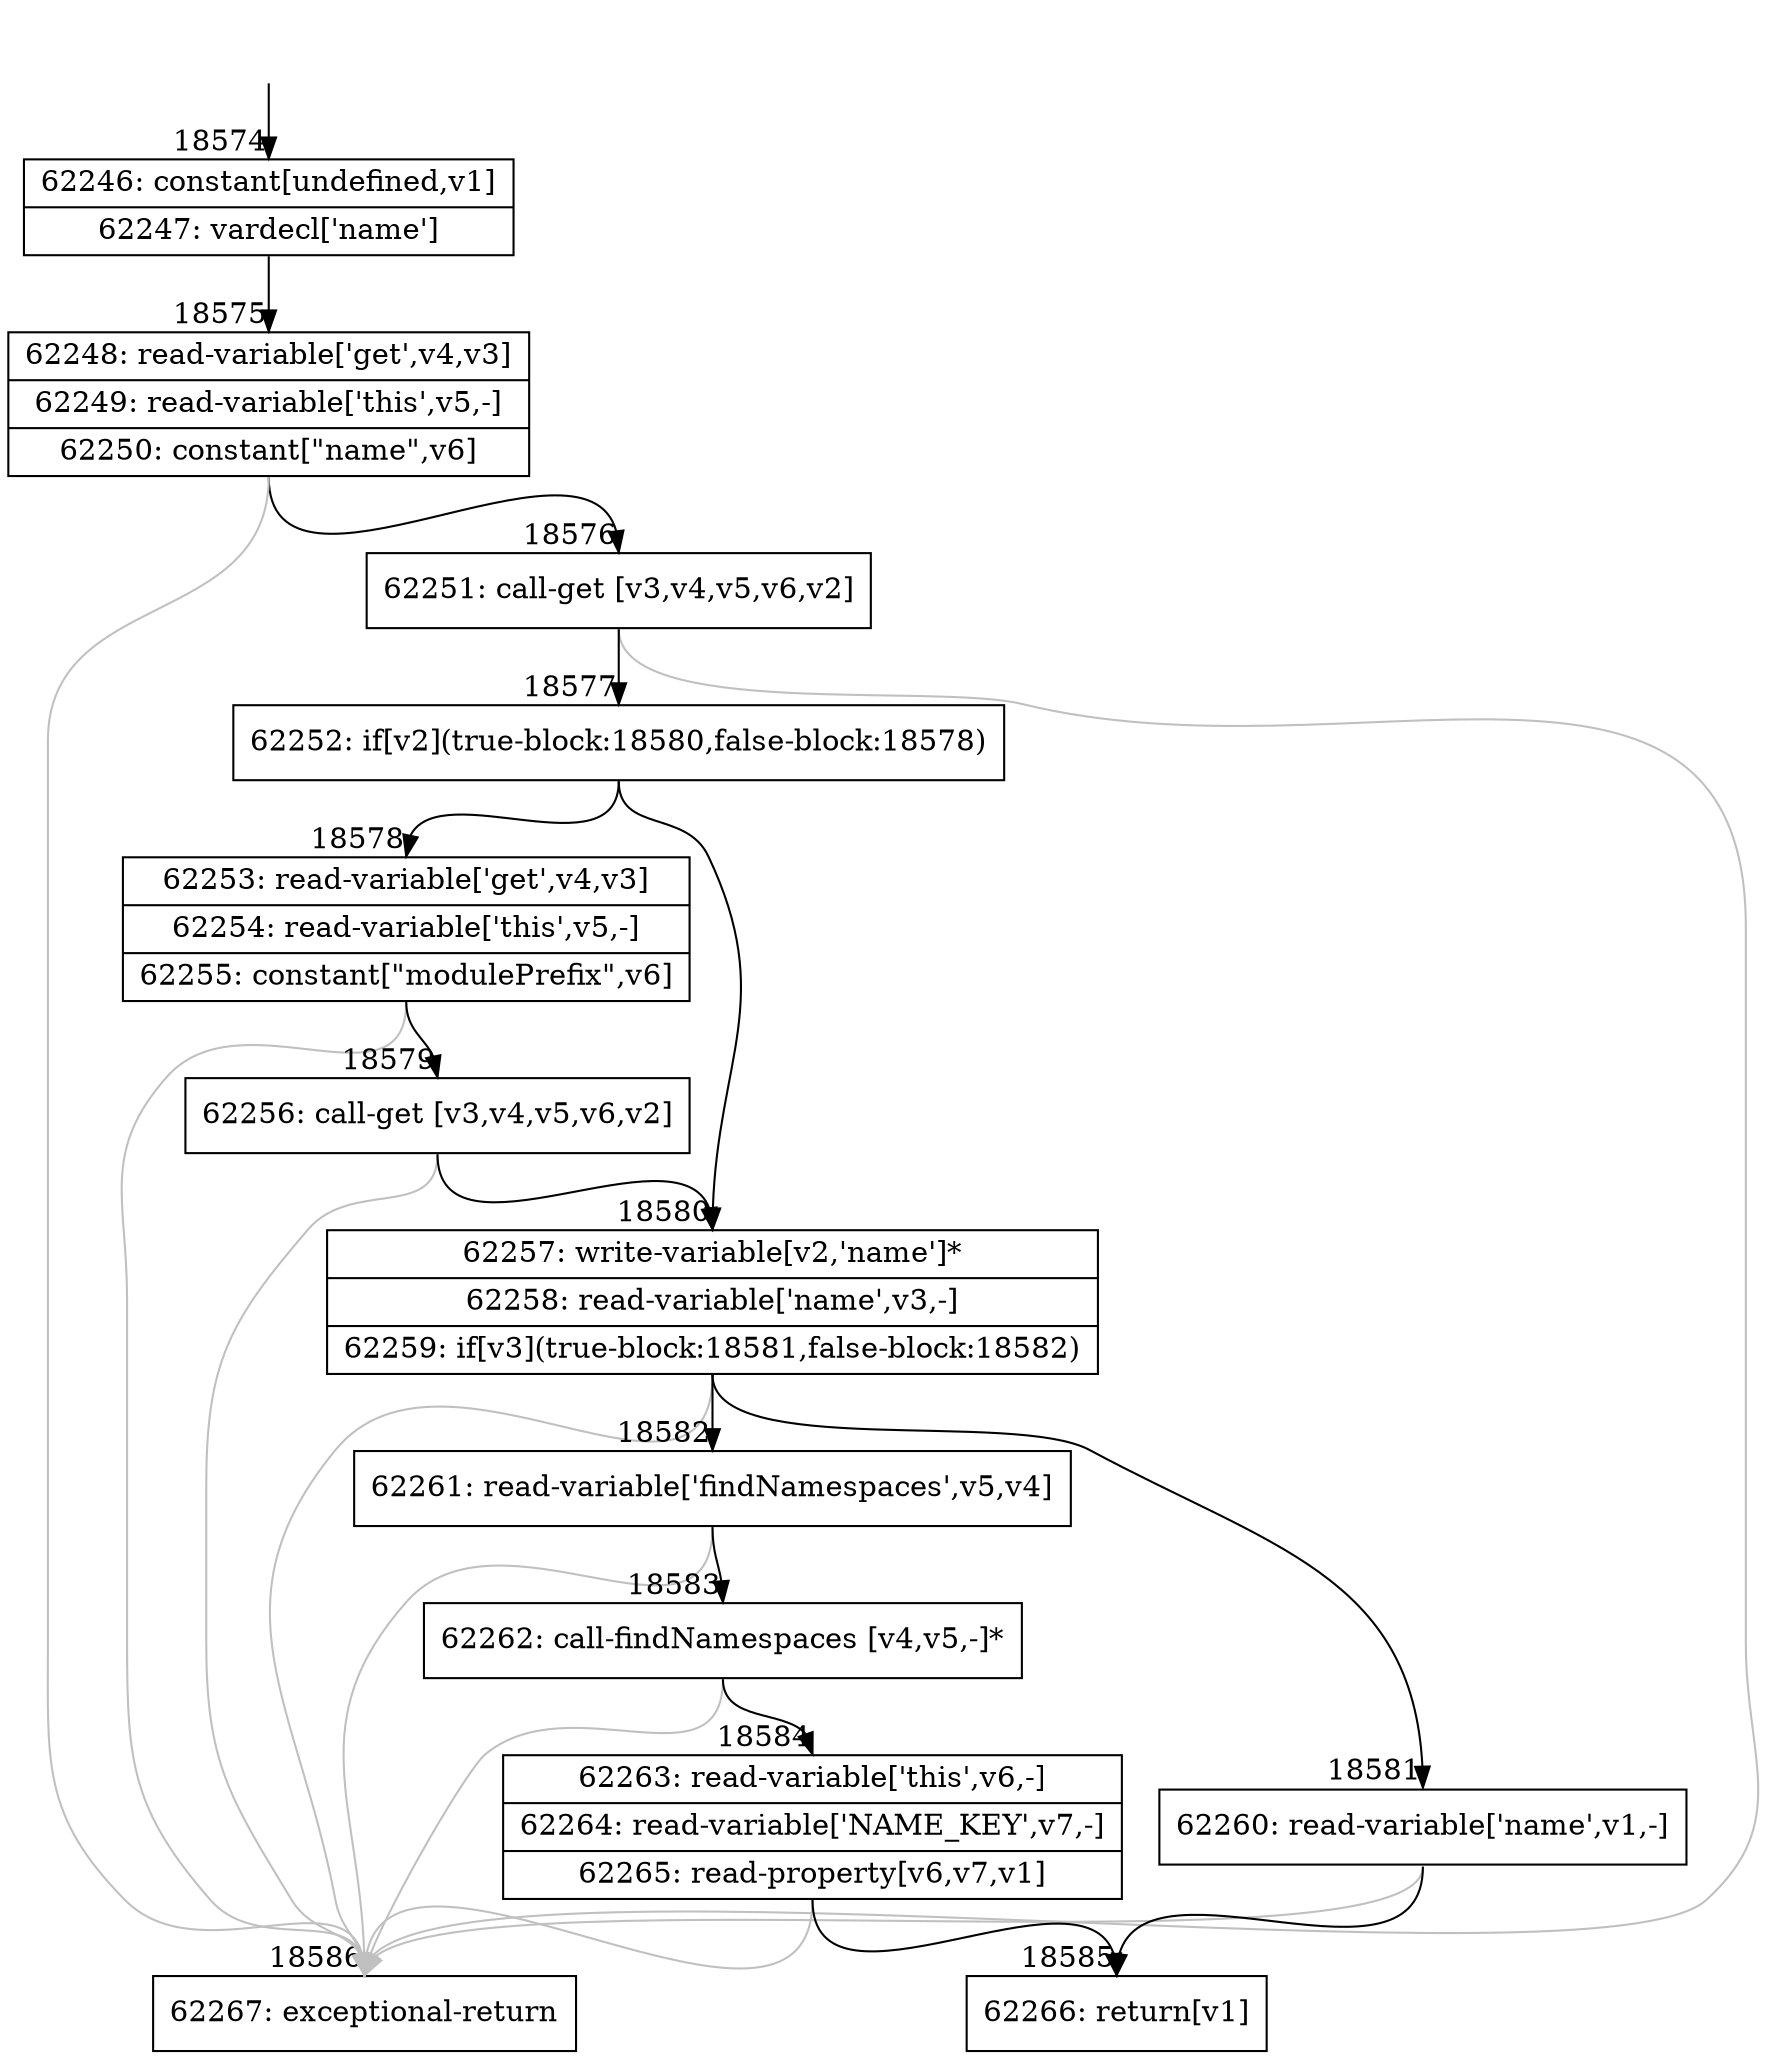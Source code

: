 digraph {
rankdir="TD"
BB_entry1601[shape=none,label=""];
BB_entry1601 -> BB18574 [tailport=s, headport=n, headlabel="    18574"]
BB18574 [shape=record label="{62246: constant[undefined,v1]|62247: vardecl['name']}" ] 
BB18574 -> BB18575 [tailport=s, headport=n, headlabel="      18575"]
BB18575 [shape=record label="{62248: read-variable['get',v4,v3]|62249: read-variable['this',v5,-]|62250: constant[\"name\",v6]}" ] 
BB18575 -> BB18576 [tailport=s, headport=n, headlabel="      18576"]
BB18575 -> BB18586 [tailport=s, headport=n, color=gray, headlabel="      18586"]
BB18576 [shape=record label="{62251: call-get [v3,v4,v5,v6,v2]}" ] 
BB18576 -> BB18577 [tailport=s, headport=n, headlabel="      18577"]
BB18576 -> BB18586 [tailport=s, headport=n, color=gray]
BB18577 [shape=record label="{62252: if[v2](true-block:18580,false-block:18578)}" ] 
BB18577 -> BB18580 [tailport=s, headport=n, headlabel="      18580"]
BB18577 -> BB18578 [tailport=s, headport=n, headlabel="      18578"]
BB18578 [shape=record label="{62253: read-variable['get',v4,v3]|62254: read-variable['this',v5,-]|62255: constant[\"modulePrefix\",v6]}" ] 
BB18578 -> BB18579 [tailport=s, headport=n, headlabel="      18579"]
BB18578 -> BB18586 [tailport=s, headport=n, color=gray]
BB18579 [shape=record label="{62256: call-get [v3,v4,v5,v6,v2]}" ] 
BB18579 -> BB18580 [tailport=s, headport=n]
BB18579 -> BB18586 [tailport=s, headport=n, color=gray]
BB18580 [shape=record label="{62257: write-variable[v2,'name']*|62258: read-variable['name',v3,-]|62259: if[v3](true-block:18581,false-block:18582)}" ] 
BB18580 -> BB18581 [tailport=s, headport=n, headlabel="      18581"]
BB18580 -> BB18582 [tailport=s, headport=n, headlabel="      18582"]
BB18580 -> BB18586 [tailport=s, headport=n, color=gray]
BB18581 [shape=record label="{62260: read-variable['name',v1,-]}" ] 
BB18581 -> BB18585 [tailport=s, headport=n, headlabel="      18585"]
BB18581 -> BB18586 [tailport=s, headport=n, color=gray]
BB18582 [shape=record label="{62261: read-variable['findNamespaces',v5,v4]}" ] 
BB18582 -> BB18583 [tailport=s, headport=n, headlabel="      18583"]
BB18582 -> BB18586 [tailport=s, headport=n, color=gray]
BB18583 [shape=record label="{62262: call-findNamespaces [v4,v5,-]*}" ] 
BB18583 -> BB18584 [tailport=s, headport=n, headlabel="      18584"]
BB18583 -> BB18586 [tailport=s, headport=n, color=gray]
BB18584 [shape=record label="{62263: read-variable['this',v6,-]|62264: read-variable['NAME_KEY',v7,-]|62265: read-property[v6,v7,v1]}" ] 
BB18584 -> BB18585 [tailport=s, headport=n]
BB18584 -> BB18586 [tailport=s, headport=n, color=gray]
BB18585 [shape=record label="{62266: return[v1]}" ] 
BB18586 [shape=record label="{62267: exceptional-return}" ] 
//#$~ 34838
}

